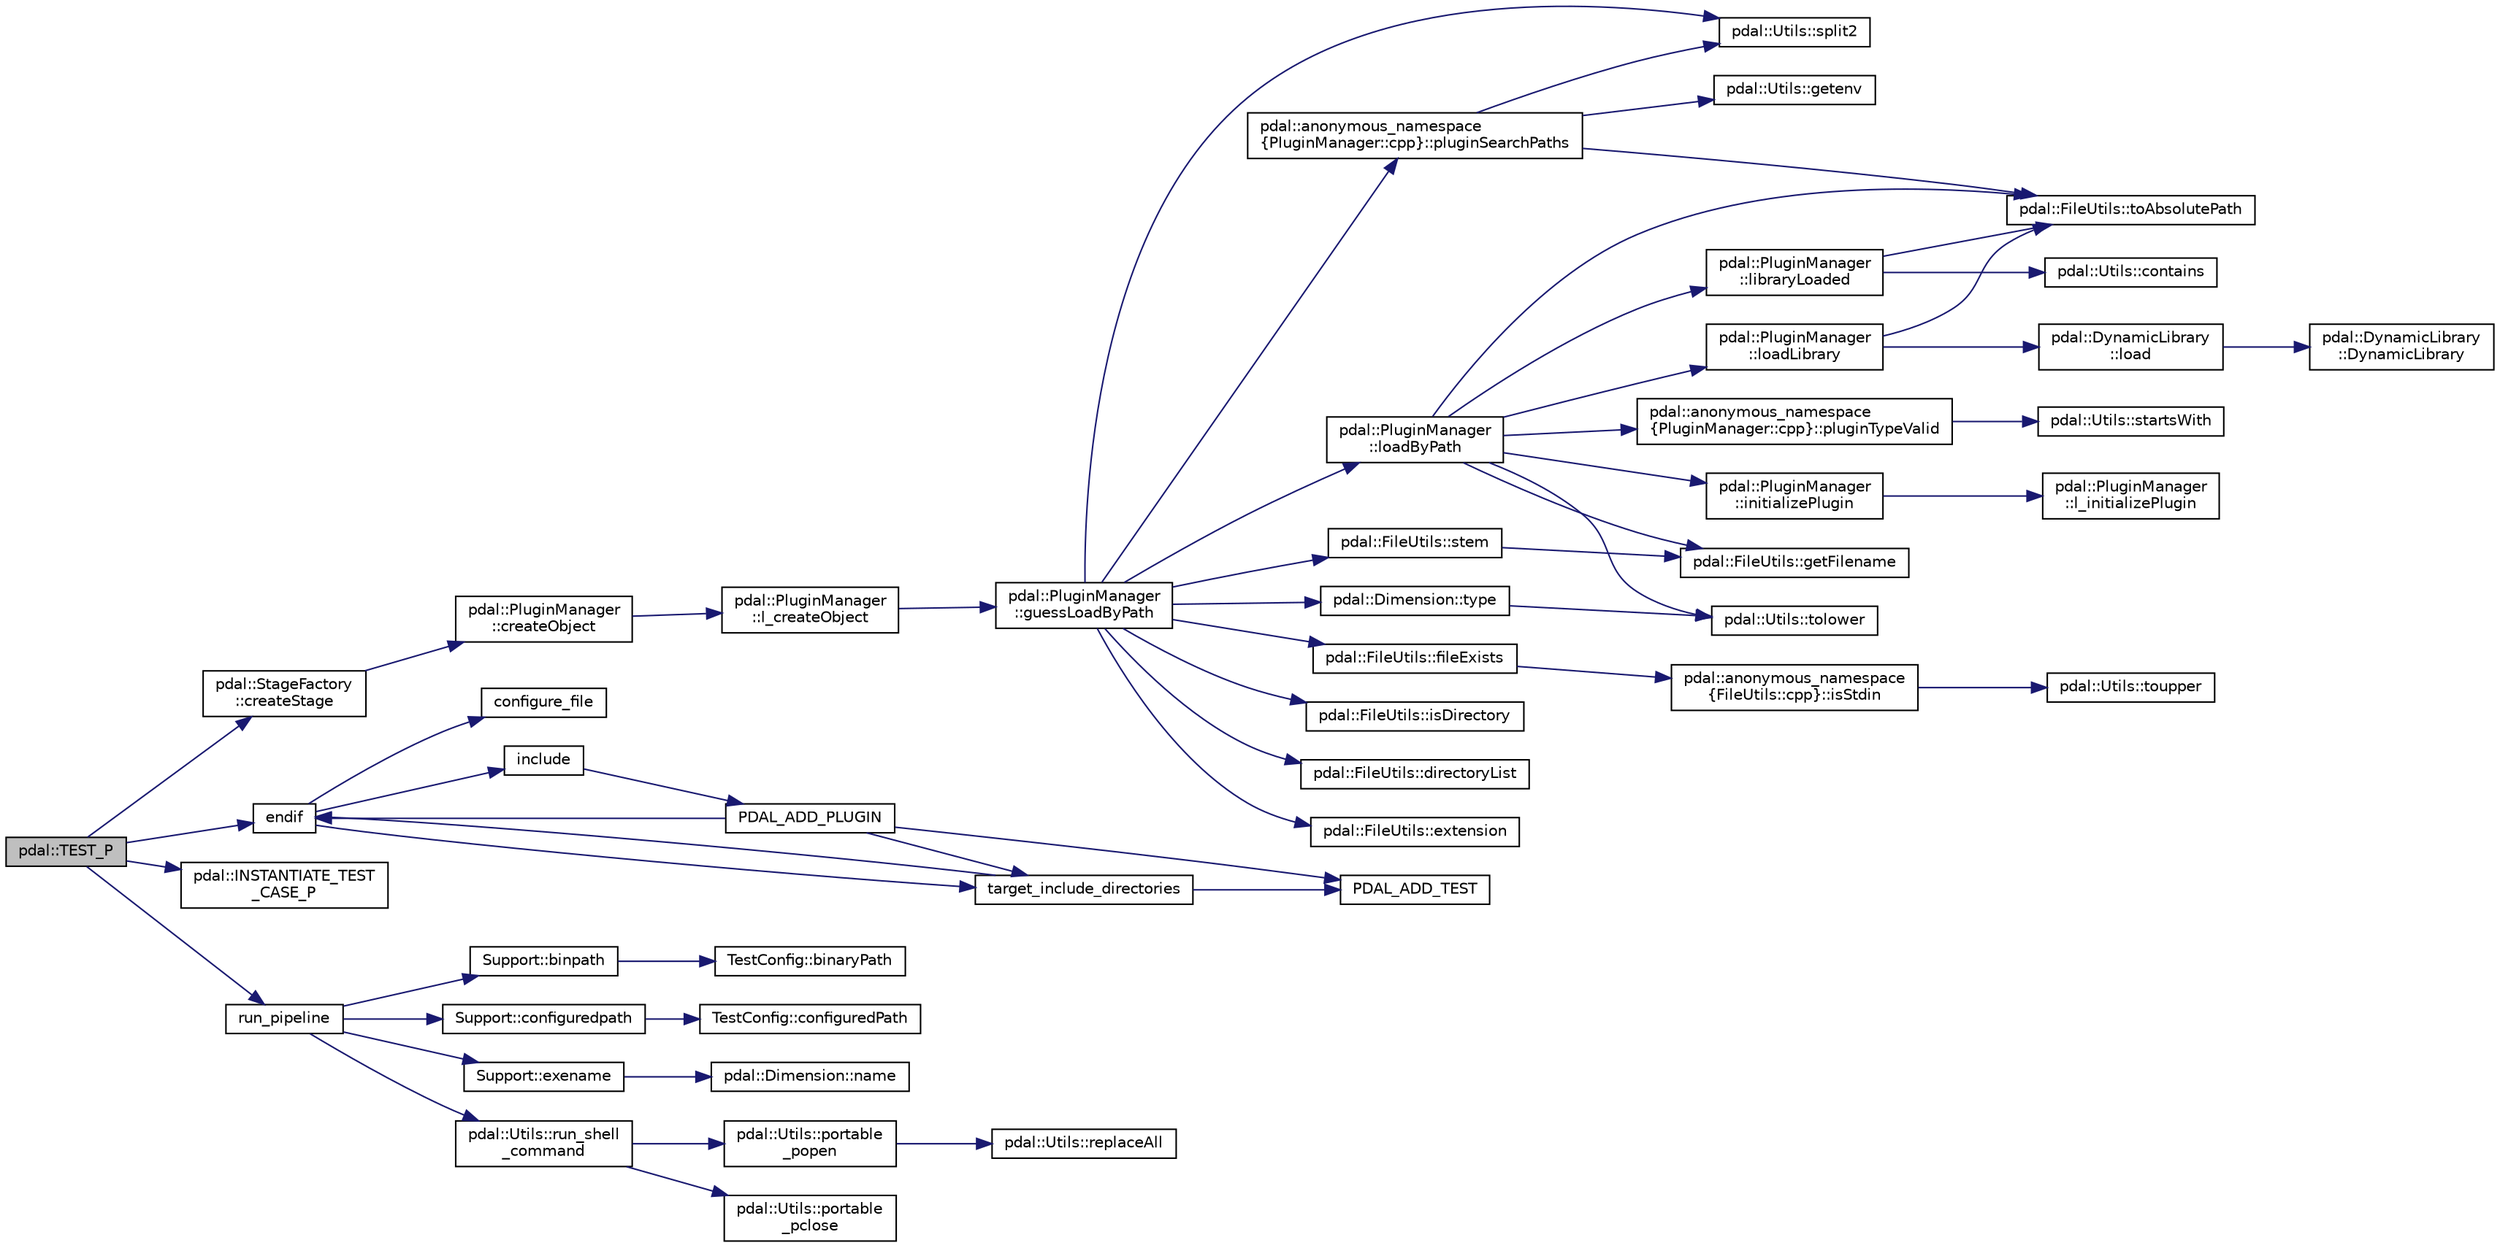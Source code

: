 digraph "pdal::TEST_P"
{
  edge [fontname="Helvetica",fontsize="10",labelfontname="Helvetica",labelfontsize="10"];
  node [fontname="Helvetica",fontsize="10",shape=record];
  rankdir="LR";
  Node1 [label="pdal::TEST_P",height=0.2,width=0.4,color="black", fillcolor="grey75", style="filled", fontcolor="black"];
  Node1 -> Node2 [color="midnightblue",fontsize="10",style="solid",fontname="Helvetica"];
  Node2 [label="pdal::StageFactory\l::createStage",height=0.2,width=0.4,color="black", fillcolor="white", style="filled",URL="$classpdal_1_1StageFactory.html#ac23b3763b84750594c834ec6ea27e334"];
  Node2 -> Node3 [color="midnightblue",fontsize="10",style="solid",fontname="Helvetica"];
  Node3 [label="pdal::PluginManager\l::createObject",height=0.2,width=0.4,color="black", fillcolor="white", style="filled",URL="$classpdal_1_1PluginManager.html#a70e78b2649f28e266ec11b7a9e183af9"];
  Node3 -> Node4 [color="midnightblue",fontsize="10",style="solid",fontname="Helvetica"];
  Node4 [label="pdal::PluginManager\l::l_createObject",height=0.2,width=0.4,color="black", fillcolor="white", style="filled",URL="$classpdal_1_1PluginManager.html#a1d74a4219bdf2592c026084e0aa3809a"];
  Node4 -> Node5 [color="midnightblue",fontsize="10",style="solid",fontname="Helvetica"];
  Node5 [label="pdal::PluginManager\l::guessLoadByPath",height=0.2,width=0.4,color="black", fillcolor="white", style="filled",URL="$classpdal_1_1PluginManager.html#a4b104d8173aec62bcd3745ddee7aa3d5"];
  Node5 -> Node6 [color="midnightblue",fontsize="10",style="solid",fontname="Helvetica"];
  Node6 [label="pdal::Utils::split2",height=0.2,width=0.4,color="black", fillcolor="white", style="filled",URL="$namespacepdal_1_1Utils.html#a6ae33c6d7b4eb4bcae6ec17fb8cc04fc"];
  Node5 -> Node7 [color="midnightblue",fontsize="10",style="solid",fontname="Helvetica"];
  Node7 [label="pdal::anonymous_namespace\l\{PluginManager::cpp\}::pluginSearchPaths",height=0.2,width=0.4,color="black", fillcolor="white", style="filled",URL="$namespacepdal_1_1anonymous__namespace_02PluginManager_8cpp_03.html#a1fdbb485623dfdef1f484e665ffe43fe"];
  Node7 -> Node8 [color="midnightblue",fontsize="10",style="solid",fontname="Helvetica"];
  Node8 [label="pdal::Utils::getenv",height=0.2,width=0.4,color="black", fillcolor="white", style="filled",URL="$namespacepdal_1_1Utils.html#a280847d8a85057a3cfe513abec5c6527"];
  Node7 -> Node6 [color="midnightblue",fontsize="10",style="solid",fontname="Helvetica"];
  Node7 -> Node9 [color="midnightblue",fontsize="10",style="solid",fontname="Helvetica"];
  Node9 [label="pdal::FileUtils::toAbsolutePath",height=0.2,width=0.4,color="black", fillcolor="white", style="filled",URL="$namespacepdal_1_1FileUtils.html#a538c47da3e98daa37d68b568ca849ac9"];
  Node5 -> Node10 [color="midnightblue",fontsize="10",style="solid",fontname="Helvetica"];
  Node10 [label="pdal::FileUtils::fileExists",height=0.2,width=0.4,color="black", fillcolor="white", style="filled",URL="$namespacepdal_1_1FileUtils.html#ae2b8f1ddc38b0033b685a0bde6106ba1"];
  Node10 -> Node11 [color="midnightblue",fontsize="10",style="solid",fontname="Helvetica"];
  Node11 [label="pdal::anonymous_namespace\l\{FileUtils::cpp\}::isStdin",height=0.2,width=0.4,color="black", fillcolor="white", style="filled",URL="$namespacepdal_1_1anonymous__namespace_02FileUtils_8cpp_03.html#a813a530ad72d50f747643f1bb996cacf"];
  Node11 -> Node12 [color="midnightblue",fontsize="10",style="solid",fontname="Helvetica"];
  Node12 [label="pdal::Utils::toupper",height=0.2,width=0.4,color="black", fillcolor="white", style="filled",URL="$namespacepdal_1_1Utils.html#a28e3e2faff94b20f9908e77bc54ed983"];
  Node5 -> Node13 [color="midnightblue",fontsize="10",style="solid",fontname="Helvetica"];
  Node13 [label="pdal::FileUtils::isDirectory",height=0.2,width=0.4,color="black", fillcolor="white", style="filled",URL="$namespacepdal_1_1FileUtils.html#acfbe324737d031ab2650a56c6d50c776"];
  Node5 -> Node14 [color="midnightblue",fontsize="10",style="solid",fontname="Helvetica"];
  Node14 [label="pdal::FileUtils::directoryList",height=0.2,width=0.4,color="black", fillcolor="white", style="filled",URL="$namespacepdal_1_1FileUtils.html#af4165597419cf00a2ff9cea447ea6c33"];
  Node5 -> Node15 [color="midnightblue",fontsize="10",style="solid",fontname="Helvetica"];
  Node15 [label="pdal::FileUtils::extension",height=0.2,width=0.4,color="black", fillcolor="white", style="filled",URL="$namespacepdal_1_1FileUtils.html#ae3c153961947c766ab18099f7ef71fc1"];
  Node5 -> Node16 [color="midnightblue",fontsize="10",style="solid",fontname="Helvetica"];
  Node16 [label="pdal::FileUtils::stem",height=0.2,width=0.4,color="black", fillcolor="white", style="filled",URL="$namespacepdal_1_1FileUtils.html#a3bdadae2f0ef6896942c02e9a9c81e00"];
  Node16 -> Node17 [color="midnightblue",fontsize="10",style="solid",fontname="Helvetica"];
  Node17 [label="pdal::FileUtils::getFilename",height=0.2,width=0.4,color="black", fillcolor="white", style="filled",URL="$namespacepdal_1_1FileUtils.html#a0d150fac3c099a0646763f1b862cac73"];
  Node5 -> Node18 [color="midnightblue",fontsize="10",style="solid",fontname="Helvetica"];
  Node18 [label="pdal::Dimension::type",height=0.2,width=0.4,color="black", fillcolor="white", style="filled",URL="$namespacepdal_1_1Dimension.html#a880d689fed54aa3ded6f88c9e058c5d2"];
  Node18 -> Node19 [color="midnightblue",fontsize="10",style="solid",fontname="Helvetica"];
  Node19 [label="pdal::Utils::tolower",height=0.2,width=0.4,color="black", fillcolor="white", style="filled",URL="$namespacepdal_1_1Utils.html#a5268937cf695835e55392f752dc02cb2"];
  Node5 -> Node20 [color="midnightblue",fontsize="10",style="solid",fontname="Helvetica"];
  Node20 [label="pdal::PluginManager\l::loadByPath",height=0.2,width=0.4,color="black", fillcolor="white", style="filled",URL="$classpdal_1_1PluginManager.html#a3344bf0a8d35b309b26cb23ae5fa3579"];
  Node20 -> Node19 [color="midnightblue",fontsize="10",style="solid",fontname="Helvetica"];
  Node20 -> Node17 [color="midnightblue",fontsize="10",style="solid",fontname="Helvetica"];
  Node20 -> Node21 [color="midnightblue",fontsize="10",style="solid",fontname="Helvetica"];
  Node21 [label="pdal::anonymous_namespace\l\{PluginManager::cpp\}::pluginTypeValid",height=0.2,width=0.4,color="black", fillcolor="white", style="filled",URL="$namespacepdal_1_1anonymous__namespace_02PluginManager_8cpp_03.html#a96b6f972ce14621acdc2ef6579cab857"];
  Node21 -> Node22 [color="midnightblue",fontsize="10",style="solid",fontname="Helvetica"];
  Node22 [label="pdal::Utils::startsWith",height=0.2,width=0.4,color="black", fillcolor="white", style="filled",URL="$namespacepdal_1_1Utils.html#a28e27948fb8a4c1d958783d8a53bd784"];
  Node20 -> Node23 [color="midnightblue",fontsize="10",style="solid",fontname="Helvetica"];
  Node23 [label="pdal::PluginManager\l::libraryLoaded",height=0.2,width=0.4,color="black", fillcolor="white", style="filled",URL="$classpdal_1_1PluginManager.html#a05f55dd74e4883b9a8bca6ebbadda5bd"];
  Node23 -> Node9 [color="midnightblue",fontsize="10",style="solid",fontname="Helvetica"];
  Node23 -> Node24 [color="midnightblue",fontsize="10",style="solid",fontname="Helvetica"];
  Node24 [label="pdal::Utils::contains",height=0.2,width=0.4,color="black", fillcolor="white", style="filled",URL="$namespacepdal_1_1Utils.html#a3e140e4c0c21d020c56c0b8d58b8cb5b"];
  Node20 -> Node9 [color="midnightblue",fontsize="10",style="solid",fontname="Helvetica"];
  Node20 -> Node25 [color="midnightblue",fontsize="10",style="solid",fontname="Helvetica"];
  Node25 [label="pdal::PluginManager\l::loadLibrary",height=0.2,width=0.4,color="black", fillcolor="white", style="filled",URL="$classpdal_1_1PluginManager.html#a37dc2ebab8261695d3d42038046cd5e4"];
  Node25 -> Node26 [color="midnightblue",fontsize="10",style="solid",fontname="Helvetica"];
  Node26 [label="pdal::DynamicLibrary\l::load",height=0.2,width=0.4,color="black", fillcolor="white", style="filled",URL="$classpdal_1_1DynamicLibrary.html#afa96ce1595f15fb125e13c827902f030"];
  Node26 -> Node27 [color="midnightblue",fontsize="10",style="solid",fontname="Helvetica"];
  Node27 [label="pdal::DynamicLibrary\l::DynamicLibrary",height=0.2,width=0.4,color="black", fillcolor="white", style="filled",URL="$classpdal_1_1DynamicLibrary.html#a48b54a6222a25732cc80500f52f3e618"];
  Node25 -> Node9 [color="midnightblue",fontsize="10",style="solid",fontname="Helvetica"];
  Node20 -> Node28 [color="midnightblue",fontsize="10",style="solid",fontname="Helvetica"];
  Node28 [label="pdal::PluginManager\l::initializePlugin",height=0.2,width=0.4,color="black", fillcolor="white", style="filled",URL="$classpdal_1_1PluginManager.html#ae9e94964092e0fdb6be63484e5e69e9f"];
  Node28 -> Node29 [color="midnightblue",fontsize="10",style="solid",fontname="Helvetica"];
  Node29 [label="pdal::PluginManager\l::l_initializePlugin",height=0.2,width=0.4,color="black", fillcolor="white", style="filled",URL="$classpdal_1_1PluginManager.html#a8a847508c24b6a254ae8eaba06c0069a"];
  Node1 -> Node30 [color="midnightblue",fontsize="10",style="solid",fontname="Helvetica"];
  Node30 [label="endif",height=0.2,width=0.4,color="black", fillcolor="white", style="filled",URL="$apps_2CMakeLists_8txt.html#a95003200affb100d1d71069d001d318c"];
  Node30 -> Node31 [color="midnightblue",fontsize="10",style="solid",fontname="Helvetica"];
  Node31 [label="configure_file",height=0.2,width=0.4,color="black", fillcolor="white", style="filled",URL="$test_2unit_2CMakeLists_8txt.html#ab08ac1136c19e320931be30a4ff4d593"];
  Node30 -> Node32 [color="midnightblue",fontsize="10",style="solid",fontname="Helvetica"];
  Node32 [label="include",height=0.2,width=0.4,color="black", fillcolor="white", style="filled",URL="$plugins_2geowave_2CMakeLists_8txt.html#a40f7f560816321b423ccda46740e1b80"];
  Node32 -> Node33 [color="midnightblue",fontsize="10",style="solid",fontname="Helvetica"];
  Node33 [label="PDAL_ADD_PLUGIN",height=0.2,width=0.4,color="black", fillcolor="white", style="filled",URL="$plugins_2sqlite_2CMakeLists_8txt.html#ae13dd749ac3c6bc0aacc152ad068c9cf"];
  Node33 -> Node30 [color="midnightblue",fontsize="10",style="solid",fontname="Helvetica"];
  Node33 -> Node34 [color="midnightblue",fontsize="10",style="solid",fontname="Helvetica"];
  Node34 [label="PDAL_ADD_TEST",height=0.2,width=0.4,color="black", fillcolor="white", style="filled",URL="$plugins_2pgpointcloud_2CMakeLists_8txt.html#aea33ba9daf1f5c8561730ee98d4f613c"];
  Node33 -> Node35 [color="midnightblue",fontsize="10",style="solid",fontname="Helvetica"];
  Node35 [label="target_include_directories",height=0.2,width=0.4,color="black", fillcolor="white", style="filled",URL="$plugins_2greyhound_2CMakeLists_8txt.html#aaf2c36d971af3676acf24962f41e8fce"];
  Node35 -> Node30 [color="midnightblue",fontsize="10",style="solid",fontname="Helvetica"];
  Node35 -> Node34 [color="midnightblue",fontsize="10",style="solid",fontname="Helvetica"];
  Node30 -> Node35 [color="midnightblue",fontsize="10",style="solid",fontname="Helvetica"];
  Node1 -> Node36 [color="midnightblue",fontsize="10",style="solid",fontname="Helvetica"];
  Node36 [label="pdal::INSTANTIATE_TEST\l_CASE_P",height=0.2,width=0.4,color="black", fillcolor="white", style="filled",URL="$namespacepdal.html#aa198b9f33462d580eabdb318b5544983"];
  Node1 -> Node37 [color="midnightblue",fontsize="10",style="solid",fontname="Helvetica"];
  Node37 [label="run_pipeline",height=0.2,width=0.4,color="black", fillcolor="white", style="filled",URL="$PythonFilterTest_8cpp.html#a3b0e29c8ef9c682be47419dfa868bc91"];
  Node37 -> Node38 [color="midnightblue",fontsize="10",style="solid",fontname="Helvetica"];
  Node38 [label="Support::binpath",height=0.2,width=0.4,color="black", fillcolor="white", style="filled",URL="$classSupport.html#a971cbd16fbe820e56449268eb51ab34f"];
  Node38 -> Node39 [color="midnightblue",fontsize="10",style="solid",fontname="Helvetica"];
  Node39 [label="TestConfig::binaryPath",height=0.2,width=0.4,color="black", fillcolor="white", style="filled",URL="$namespaceTestConfig.html#afe7849f5480837fa95084b466d22c603"];
  Node37 -> Node40 [color="midnightblue",fontsize="10",style="solid",fontname="Helvetica"];
  Node40 [label="Support::configuredpath",height=0.2,width=0.4,color="black", fillcolor="white", style="filled",URL="$classSupport.html#a8e8acabbcf94009d3839b96571938a2a"];
  Node40 -> Node41 [color="midnightblue",fontsize="10",style="solid",fontname="Helvetica"];
  Node41 [label="TestConfig::configuredPath",height=0.2,width=0.4,color="black", fillcolor="white", style="filled",URL="$namespaceTestConfig.html#a77d669875d5ac90c7f5ea21b44e0164d"];
  Node37 -> Node42 [color="midnightblue",fontsize="10",style="solid",fontname="Helvetica"];
  Node42 [label="Support::exename",height=0.2,width=0.4,color="black", fillcolor="white", style="filled",URL="$classSupport.html#a37a80a3c6bd89bcb38f46c12e97010a4"];
  Node42 -> Node43 [color="midnightblue",fontsize="10",style="solid",fontname="Helvetica"];
  Node43 [label="pdal::Dimension::name",height=0.2,width=0.4,color="black", fillcolor="white", style="filled",URL="$namespacepdal_1_1Dimension.html#af3176b0b7e6b4be000317846cf7c2718"];
  Node37 -> Node44 [color="midnightblue",fontsize="10",style="solid",fontname="Helvetica"];
  Node44 [label="pdal::Utils::run_shell\l_command",height=0.2,width=0.4,color="black", fillcolor="white", style="filled",URL="$namespacepdal_1_1Utils.html#a5f9f634d9b887cdc8a1740f2725e3f56"];
  Node44 -> Node45 [color="midnightblue",fontsize="10",style="solid",fontname="Helvetica"];
  Node45 [label="pdal::Utils::portable\l_popen",height=0.2,width=0.4,color="black", fillcolor="white", style="filled",URL="$namespacepdal_1_1Utils.html#a0dc879c4fedda93f12c44e08ac89ae12"];
  Node45 -> Node46 [color="midnightblue",fontsize="10",style="solid",fontname="Helvetica"];
  Node46 [label="pdal::Utils::replaceAll",height=0.2,width=0.4,color="black", fillcolor="white", style="filled",URL="$namespacepdal_1_1Utils.html#aee933a3f2afb351283582a3a50319fca"];
  Node44 -> Node47 [color="midnightblue",fontsize="10",style="solid",fontname="Helvetica"];
  Node47 [label="pdal::Utils::portable\l_pclose",height=0.2,width=0.4,color="black", fillcolor="white", style="filled",URL="$namespacepdal_1_1Utils.html#a6c26063d8fb4f02f28d5b1608ab8ea60"];
}
